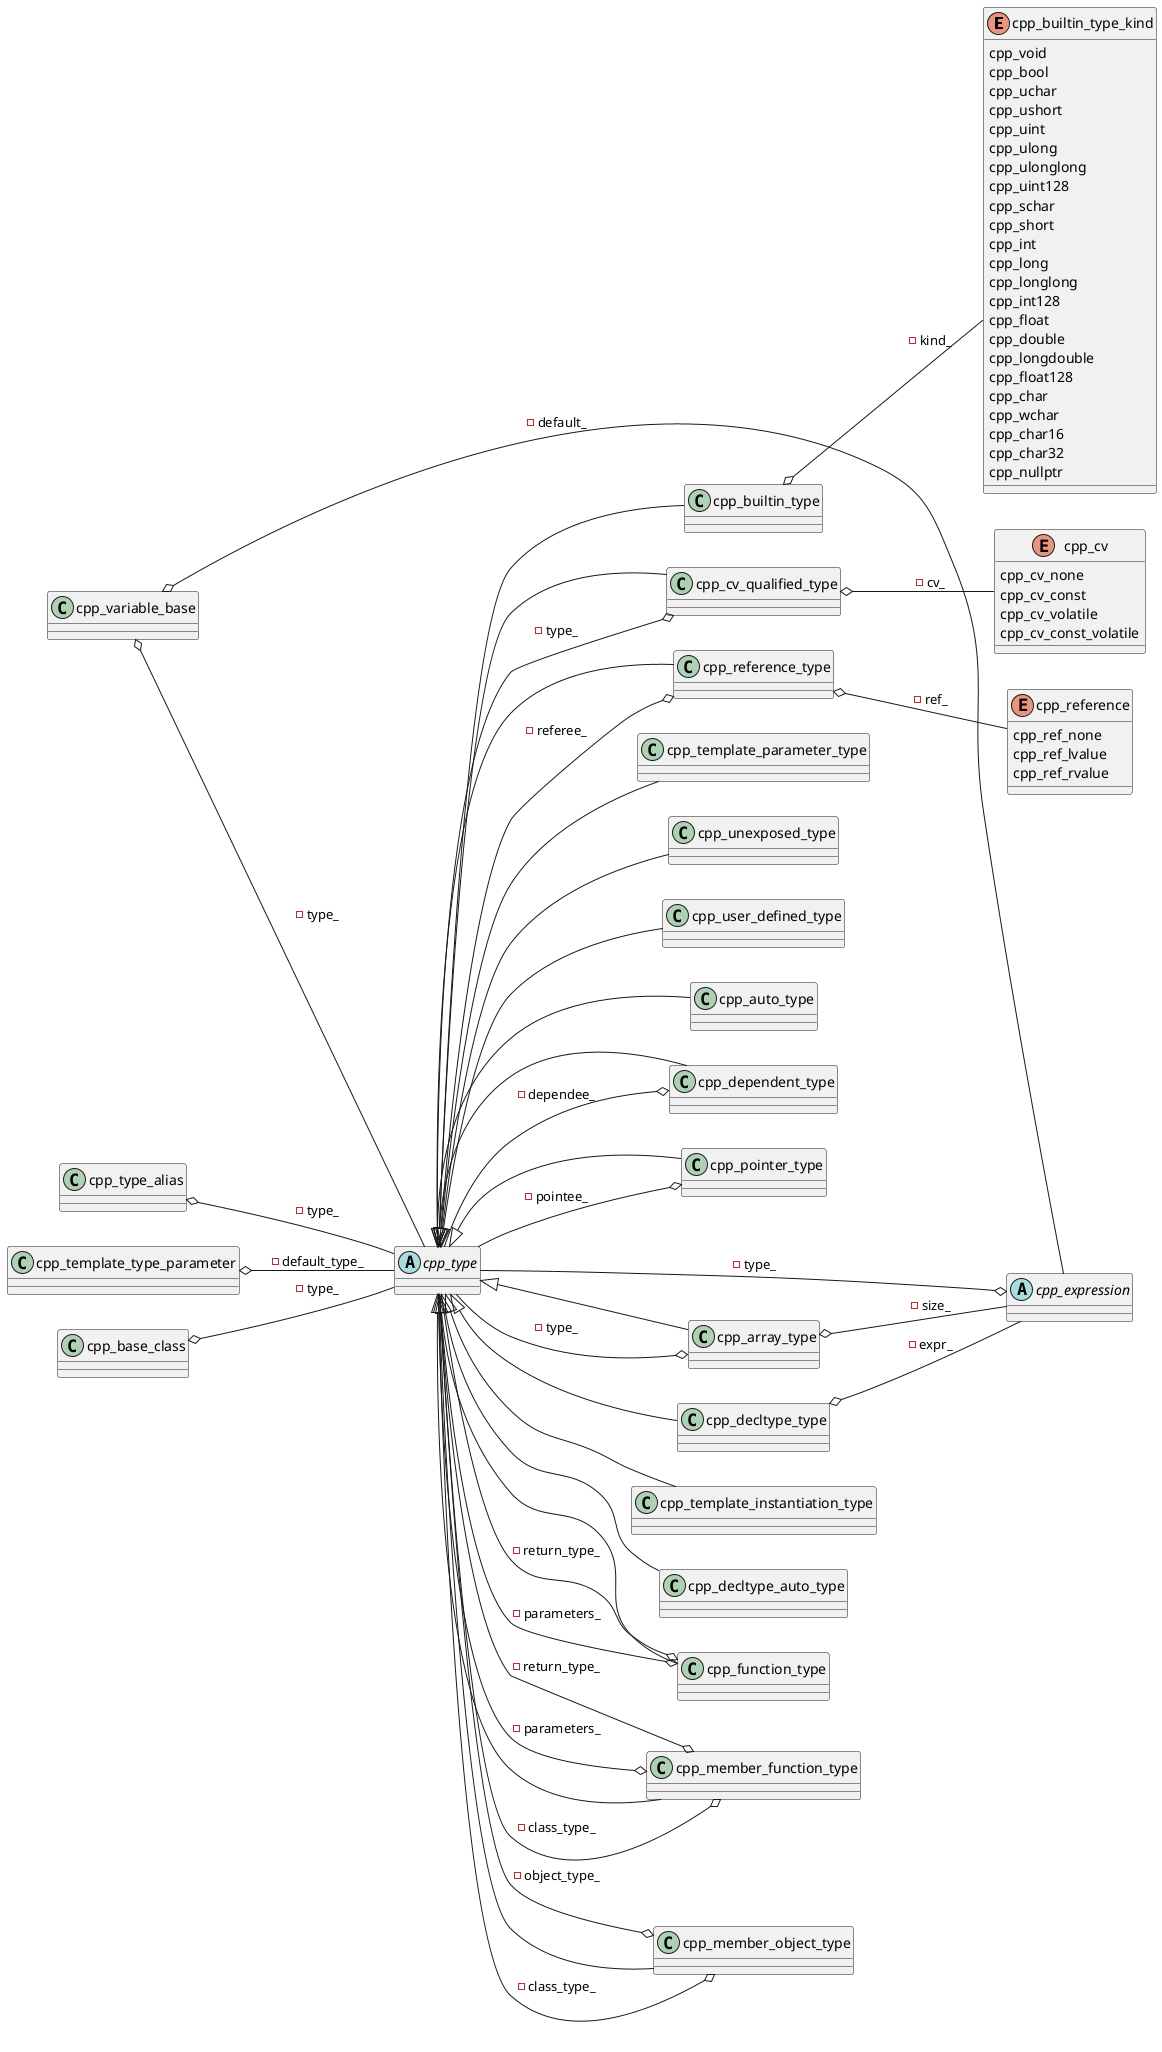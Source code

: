 @startuml
left to right direction
enum "cpp_builtin_type_kind" as C_0001887502571634469661
enum C_0001887502571634469661 [[https://github.com/foonathan/cppast/blob/f00df6675d87c6983033d270728c57a55cd3db22/include/cppast/cppast_fwd.hpp#L105{cpp_builtin_type_kind}]] {
cpp_void
cpp_bool
cpp_uchar
cpp_ushort
cpp_uint
cpp_ulong
cpp_ulonglong
cpp_uint128
cpp_schar
cpp_short
cpp_int
cpp_long
cpp_longlong
cpp_int128
cpp_float
cpp_double
cpp_longdouble
cpp_float128
cpp_char
cpp_wchar
cpp_char16
cpp_char32
cpp_nullptr
}
enum "cpp_cv" as C_0000213859787504205822
enum C_0000213859787504205822 [[https://github.com/foonathan/cppast/blob/f00df6675d87c6983033d270728c57a55cd3db22/include/cppast/cppast_fwd.hpp#L106{cpp_cv}]] {
cpp_cv_none
cpp_cv_const
cpp_cv_volatile
cpp_cv_const_volatile
}
enum "cpp_reference" as C_0000386439160558232350
enum C_0000386439160558232350 [[https://github.com/foonathan/cppast/blob/f00df6675d87c6983033d270728c57a55cd3db22/include/cppast/cppast_fwd.hpp#L108{cpp_reference}]] {
cpp_ref_none
cpp_ref_lvalue
cpp_ref_rvalue
}
abstract "cpp_type" as C_0001585653041236922459
abstract C_0001585653041236922459 [[https://github.com/foonathan/cppast/blob/f00df6675d87c6983033d270728c57a55cd3db22/include/cppast/cpp_type.hpp#L44{cpp_type}]] {
}
class "cpp_unexposed_type" as C_0000601730303705395408
class C_0000601730303705395408 [[https://github.com/foonathan/cppast/blob/f00df6675d87c6983033d270728c57a55cd3db22/include/cppast/cpp_type.hpp#L95{cpp_unexposed_type}]] {
}
class "cpp_builtin_type" as C_0002035785082080260407
class C_0002035785082080260407 [[https://github.com/foonathan/cppast/blob/f00df6675d87c6983033d270728c57a55cd3db22/include/cppast/cpp_type.hpp#L161{cpp_builtin_type}]] {
}
class "cpp_user_defined_type" as C_0002166954434825938188
class C_0002166954434825938188 [[https://github.com/foonathan/cppast/blob/f00df6675d87c6983033d270728c57a55cd3db22/include/cppast/cpp_type.hpp#L202{cpp_user_defined_type}]] {
}
class "cpp_auto_type" as C_0001809003368459807767
class C_0001809003368459807767 [[https://github.com/foonathan/cppast/blob/f00df6675d87c6983033d270728c57a55cd3db22/include/cppast/cpp_type.hpp#L230{cpp_auto_type}]] {
}
class "cpp_dependent_type" as C_0000507998479194737071
class C_0000507998479194737071 [[https://github.com/foonathan/cppast/blob/f00df6675d87c6983033d270728c57a55cd3db22/include/cppast/cpp_type.hpp#L249{cpp_dependent_type}]] {
}
class "cpp_cv_qualified_type" as C_0000342846994454958214
class C_0000342846994454958214 [[https://github.com/foonathan/cppast/blob/f00df6675d87c6983033d270728c57a55cd3db22/include/cppast/cpp_type.hpp#L311{cpp_cv_qualified_type}]] {
}
class "cpp_pointer_type" as C_0000861535705589766807
class C_0000861535705589766807 [[https://github.com/foonathan/cppast/blob/f00df6675d87c6983033d270728c57a55cd3db22/include/cppast/cpp_type.hpp#L359{cpp_pointer_type}]] {
}
class "cpp_reference_type" as C_0000600573949475383075
class C_0000600573949475383075 [[https://github.com/foonathan/cppast/blob/f00df6675d87c6983033d270728c57a55cd3db22/include/cppast/cpp_type.hpp#L394{cpp_reference_type}]] {
}
abstract "cpp_expression" as C_0002228471918600734475
abstract C_0002228471918600734475 [[https://github.com/foonathan/cppast/blob/f00df6675d87c6983033d270728c57a55cd3db22/include/cppast/cpp_expression.hpp#L24{cpp_expression}]] {
}
class "cpp_array_type" as C_0001347498727659770075
class C_0001347498727659770075 [[https://github.com/foonathan/cppast/blob/f00df6675d87c6983033d270728c57a55cd3db22/include/cppast/cpp_array_type.hpp#L13{cpp_array_type}]] {
}
class "cpp_base_class" as C_0001513295345096619386
class C_0001513295345096619386 [[https://github.com/foonathan/cppast/blob/f00df6675d87c6983033d270728c57a55cd3db22/include/cppast/cpp_class.hpp#L67{cpp_base_class}]] {
}
class "cpp_decltype_type" as C_0001184982835175222056
class C_0001184982835175222056 [[https://github.com/foonathan/cppast/blob/f00df6675d87c6983033d270728c57a55cd3db22/include/cppast/cpp_decltype_type.hpp#L13{cpp_decltype_type}]] {
}
class "cpp_decltype_auto_type" as C_0000026248340214462662
class C_0000026248340214462662 [[https://github.com/foonathan/cppast/blob/f00df6675d87c6983033d270728c57a55cd3db22/include/cppast/cpp_decltype_type.hpp#L40{cpp_decltype_auto_type}]] {
}
class "cpp_function_type" as C_0001455852309215570565
class C_0001455852309215570565 [[https://github.com/foonathan/cppast/blob/f00df6675d87c6983033d270728c57a55cd3db22/include/cppast/cpp_function_type.hpp#L14{cpp_function_type}]] {
}
class "cpp_member_function_type" as C_0001956941679276907326
class C_0001956941679276907326 [[https://github.com/foonathan/cppast/blob/f00df6675d87c6983033d270728c57a55cd3db22/include/cppast/cpp_function_type.hpp#L87{cpp_member_function_type}]] {
}
class "cpp_member_object_type" as C_0000603633382993980808
class C_0000603633382993980808 [[https://github.com/foonathan/cppast/blob/f00df6675d87c6983033d270728c57a55cd3db22/include/cppast/cpp_function_type.hpp#L164{cpp_member_object_type}]] {
}
class "cpp_variable_base" as C_0000184600132526931259
class C_0000184600132526931259 [[https://github.com/foonathan/cppast/blob/f00df6675d87c6983033d270728c57a55cd3db22/include/cppast/cpp_variable_base.hpp#L16{cpp_variable_base}]] {
}
class "cpp_template_type_parameter" as C_0001672854013158225149
class C_0001672854013158225149 [[https://github.com/foonathan/cppast/blob/f00df6675d87c6983033d270728c57a55cd3db22/include/cppast/cpp_template_parameter.hpp#L47{cpp_template_type_parameter}]] {
}
class "cpp_template_parameter_type" as C_0002158322113857881673
class C_0002158322113857881673 [[https://github.com/foonathan/cppast/blob/f00df6675d87c6983033d270728c57a55cd3db22/include/cppast/cpp_template_parameter.hpp#L106{cpp_template_parameter_type}]] {
}
class "cpp_template_instantiation_type" as C_0001009421424714355715
class C_0001009421424714355715 [[https://github.com/foonathan/cppast/blob/f00df6675d87c6983033d270728c57a55cd3db22/include/cppast/cpp_template.hpp#L93{cpp_template_instantiation_type}]] {
}
class "cpp_type_alias" as C_0001652684387667767114
class C_0001652684387667767114 [[https://github.com/foonathan/cppast/blob/f00df6675d87c6983033d270728c57a55cd3db22/include/cppast/cpp_type_alias.hpp#L14{cpp_type_alias}]] {
}
C_0001585653041236922459 <|-- C_0000601730303705395408
C_0002035785082080260407 o-- C_0001887502571634469661 : -kind_
C_0001585653041236922459 <|-- C_0002035785082080260407
C_0001585653041236922459 <|-- C_0002166954434825938188
C_0001585653041236922459 <|-- C_0001809003368459807767
C_0000507998479194737071 o-- C_0001585653041236922459 : -dependee_
C_0001585653041236922459 <|-- C_0000507998479194737071
C_0000342846994454958214 o-- C_0001585653041236922459 : -type_
C_0000342846994454958214 o-- C_0000213859787504205822 : -cv_
C_0001585653041236922459 <|-- C_0000342846994454958214
C_0000861535705589766807 o-- C_0001585653041236922459 : -pointee_
C_0001585653041236922459 <|-- C_0000861535705589766807
C_0000600573949475383075 o-- C_0001585653041236922459 : -referee_
C_0000600573949475383075 o-- C_0000386439160558232350 : -ref_
C_0001585653041236922459 <|-- C_0000600573949475383075
C_0002228471918600734475 o-- C_0001585653041236922459 : -type_
C_0001347498727659770075 o-- C_0001585653041236922459 : -type_
C_0001347498727659770075 o-- C_0002228471918600734475 : -size_
C_0001585653041236922459 <|-- C_0001347498727659770075
C_0001513295345096619386 o-- C_0001585653041236922459 : -type_
C_0001184982835175222056 o-- C_0002228471918600734475 : -expr_
C_0001585653041236922459 <|-- C_0001184982835175222056
C_0001585653041236922459 <|-- C_0000026248340214462662
C_0001455852309215570565 o-- C_0001585653041236922459 : -return_type_
C_0001455852309215570565 o-- C_0001585653041236922459 : -parameters_
C_0001585653041236922459 <|-- C_0001455852309215570565
C_0001956941679276907326 o-- C_0001585653041236922459 : -class_type_
C_0001956941679276907326 o-- C_0001585653041236922459 : -return_type_
C_0001956941679276907326 o-- C_0001585653041236922459 : -parameters_
C_0001585653041236922459 <|-- C_0001956941679276907326
C_0000603633382993980808 o-- C_0001585653041236922459 : -class_type_
C_0000603633382993980808 o-- C_0001585653041236922459 : -object_type_
C_0001585653041236922459 <|-- C_0000603633382993980808
C_0000184600132526931259 o-- C_0001585653041236922459 : -type_
C_0000184600132526931259 o-- C_0002228471918600734475 : -default_
C_0001672854013158225149 o-- C_0001585653041236922459 : -default_type_
C_0001585653041236922459 <|-- C_0002158322113857881673
C_0001585653041236922459 <|-- C_0001009421424714355715
C_0001652684387667767114 o-- C_0001585653041236922459 : -type_

'Generated with clang-uml, version 0.3.4-2-gc91fe43
'LLVM version Ubuntu clang version 15.0.6
@enduml

